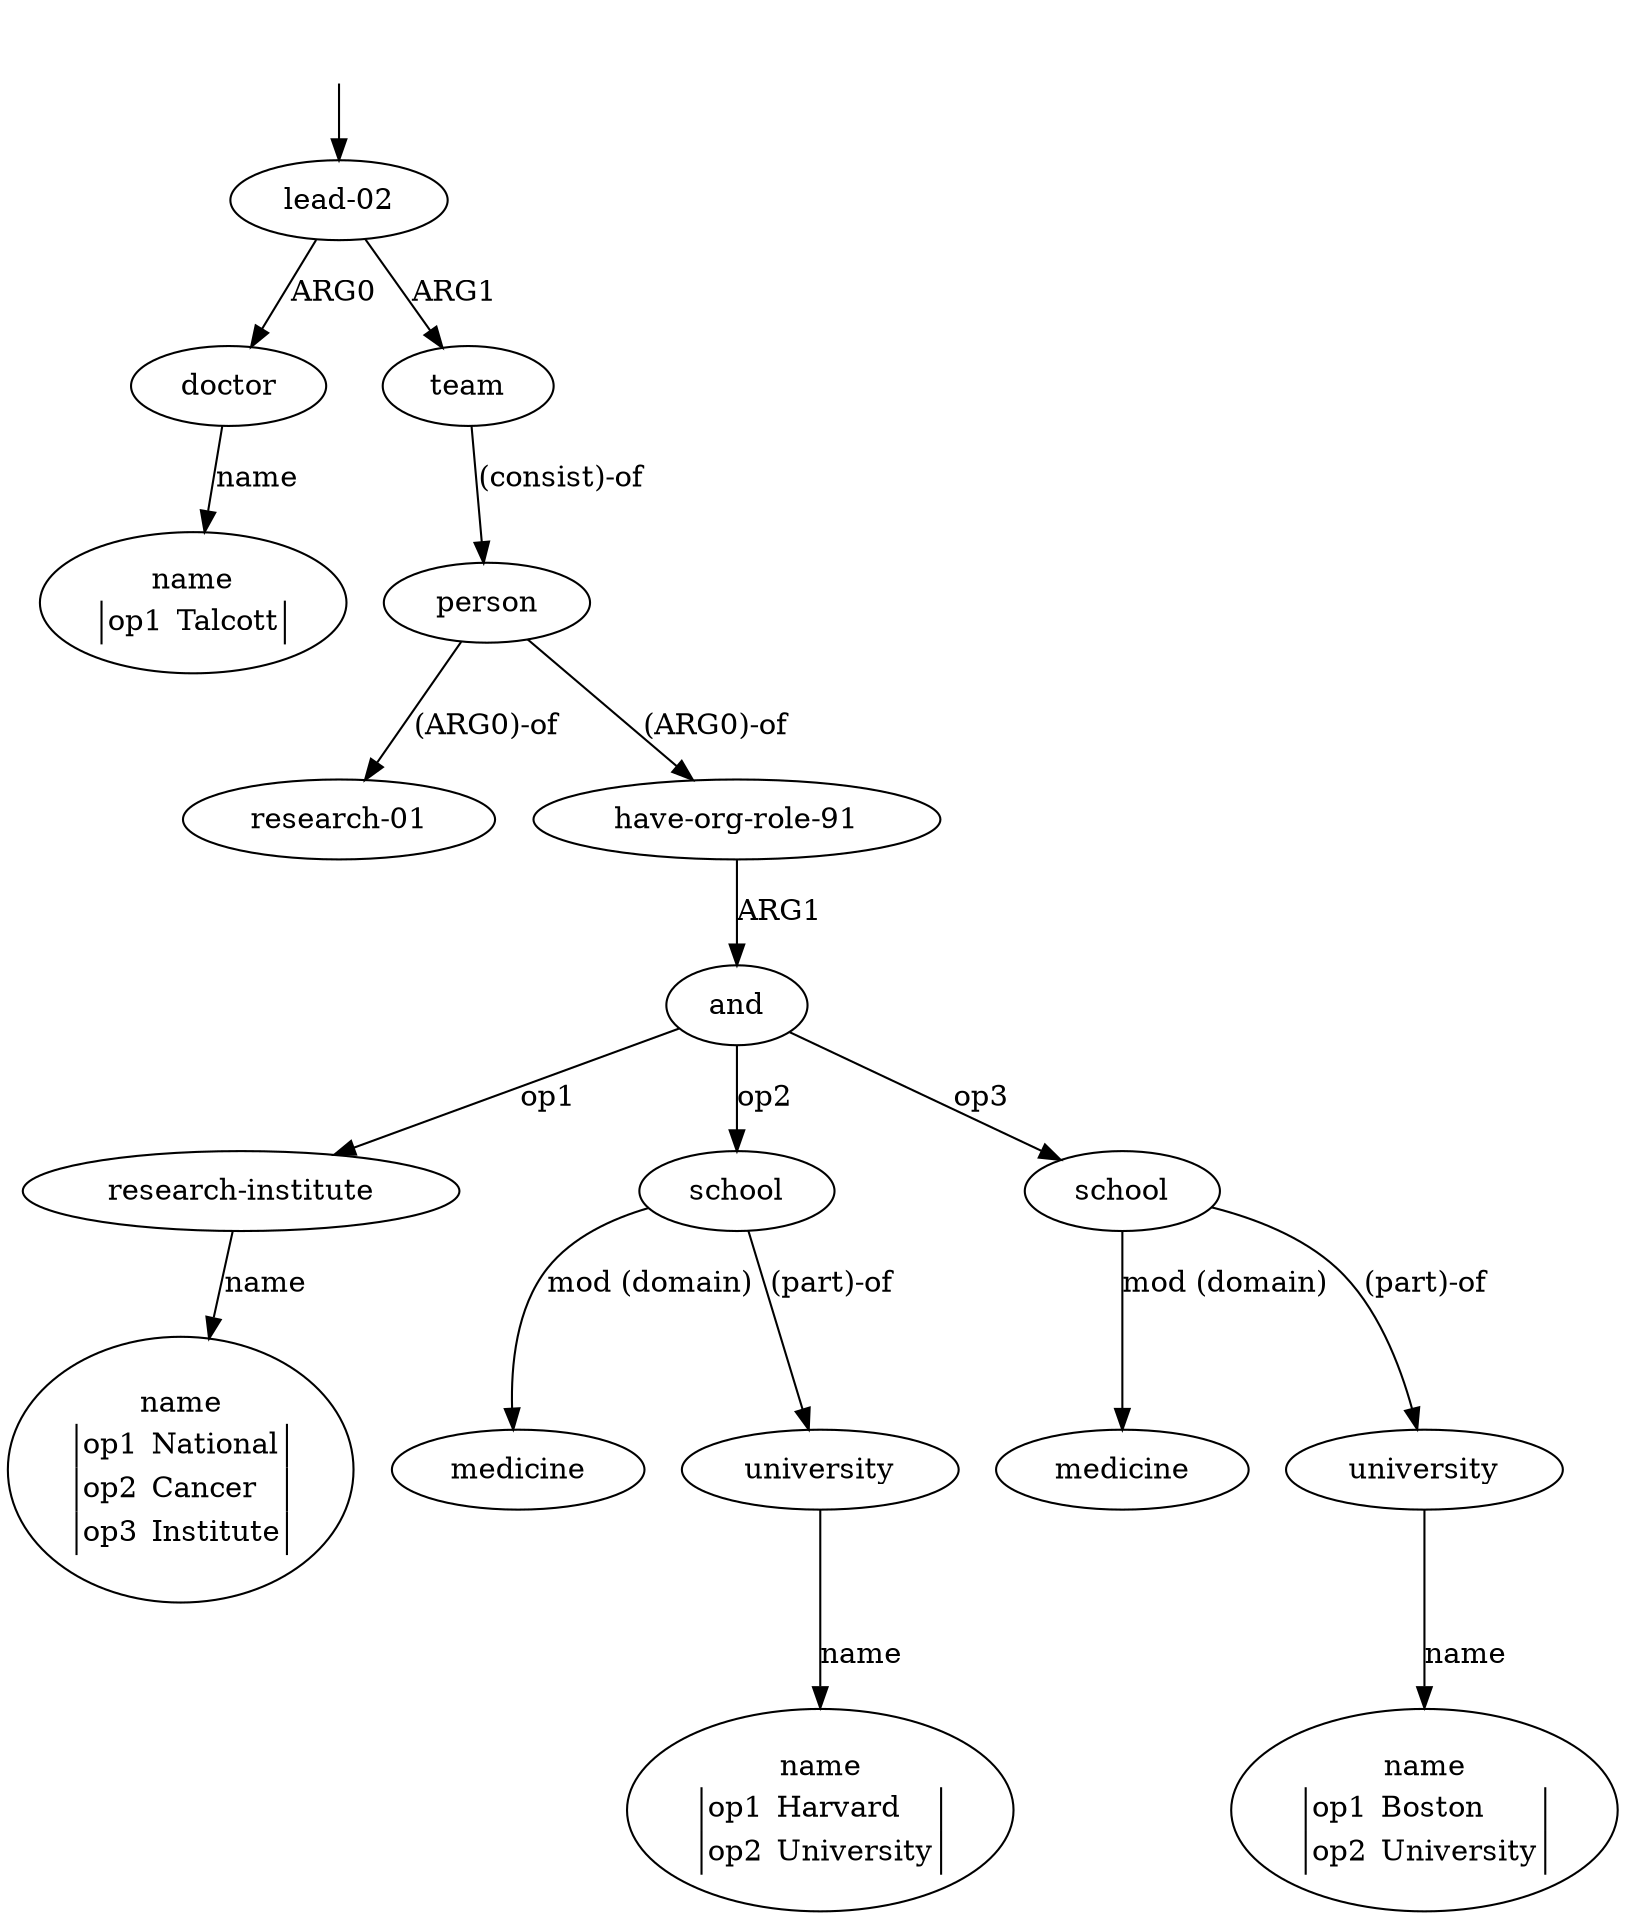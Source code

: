 digraph "20003010" {
  top [ style=invis ];
  top -> 0;
  0 [ label=<<table align="center" border="0" cellspacing="0"><tr><td colspan="2">lead-02</td></tr></table>> ];
  1 [ label=<<table align="center" border="0" cellspacing="0"><tr><td colspan="2">doctor</td></tr></table>> ];
  2 [ label=<<table align="center" border="0" cellspacing="0"><tr><td colspan="2">name</td></tr><tr><td sides="l" border="1" align="left">op1</td><td sides="r" border="1" align="left">Talcott</td></tr></table>> ];
  3 [ label=<<table align="center" border="0" cellspacing="0"><tr><td colspan="2">team</td></tr></table>> ];
  4 [ label=<<table align="center" border="0" cellspacing="0"><tr><td colspan="2">person</td></tr></table>> ];
  5 [ label=<<table align="center" border="0" cellspacing="0"><tr><td colspan="2">research-01</td></tr></table>> ];
  6 [ label=<<table align="center" border="0" cellspacing="0"><tr><td colspan="2">have-org-role-91</td></tr></table>> ];
  7 [ label=<<table align="center" border="0" cellspacing="0"><tr><td colspan="2">and</td></tr></table>> ];
  8 [ label=<<table align="center" border="0" cellspacing="0"><tr><td colspan="2">research-institute</td></tr></table>> ];
  9 [ label=<<table align="center" border="0" cellspacing="0"><tr><td colspan="2">name</td></tr><tr><td sides="l" border="1" align="left">op1</td><td sides="r" border="1" align="left">National</td></tr><tr><td sides="l" border="1" align="left">op2</td><td sides="r" border="1" align="left">Cancer</td></tr><tr><td sides="l" border="1" align="left">op3</td><td sides="r" border="1" align="left">Institute</td></tr></table>> ];
  10 [ label=<<table align="center" border="0" cellspacing="0"><tr><td colspan="2">school</td></tr></table>> ];
  11 [ label=<<table align="center" border="0" cellspacing="0"><tr><td colspan="2">medicine</td></tr></table>> ];
  12 [ label=<<table align="center" border="0" cellspacing="0"><tr><td colspan="2">university</td></tr></table>> ];
  13 [ label=<<table align="center" border="0" cellspacing="0"><tr><td colspan="2">name</td></tr><tr><td sides="l" border="1" align="left">op1</td><td sides="r" border="1" align="left">Harvard</td></tr><tr><td sides="l" border="1" align="left">op2</td><td sides="r" border="1" align="left">University</td></tr></table>> ];
  14 [ label=<<table align="center" border="0" cellspacing="0"><tr><td colspan="2">school</td></tr></table>> ];
  15 [ label=<<table align="center" border="0" cellspacing="0"><tr><td colspan="2">medicine</td></tr></table>> ];
  16 [ label=<<table align="center" border="0" cellspacing="0"><tr><td colspan="2">university</td></tr></table>> ];
  17 [ label=<<table align="center" border="0" cellspacing="0"><tr><td colspan="2">name</td></tr><tr><td sides="l" border="1" align="left">op1</td><td sides="r" border="1" align="left">Boston</td></tr><tr><td sides="l" border="1" align="left">op2</td><td sides="r" border="1" align="left">University</td></tr></table>> ];
  3 -> 4 [ label="(consist)-of" ];
  1 -> 2 [ label="name" ];
  7 -> 10 [ label="op2" ];
  4 -> 6 [ label="(ARG0)-of" ];
  7 -> 8 [ label="op1" ];
  16 -> 17 [ label="name" ];
  8 -> 9 [ label="name" ];
  7 -> 14 [ label="op3" ];
  0 -> 3 [ label="ARG1" ];
  4 -> 5 [ label="(ARG0)-of" ];
  14 -> 15 [ label="mod (domain)" ];
  10 -> 11 [ label="mod (domain)" ];
  12 -> 13 [ label="name" ];
  14 -> 16 [ label="(part)-of" ];
  6 -> 7 [ label="ARG1" ];
  0 -> 1 [ label="ARG0" ];
  10 -> 12 [ label="(part)-of" ];
}


